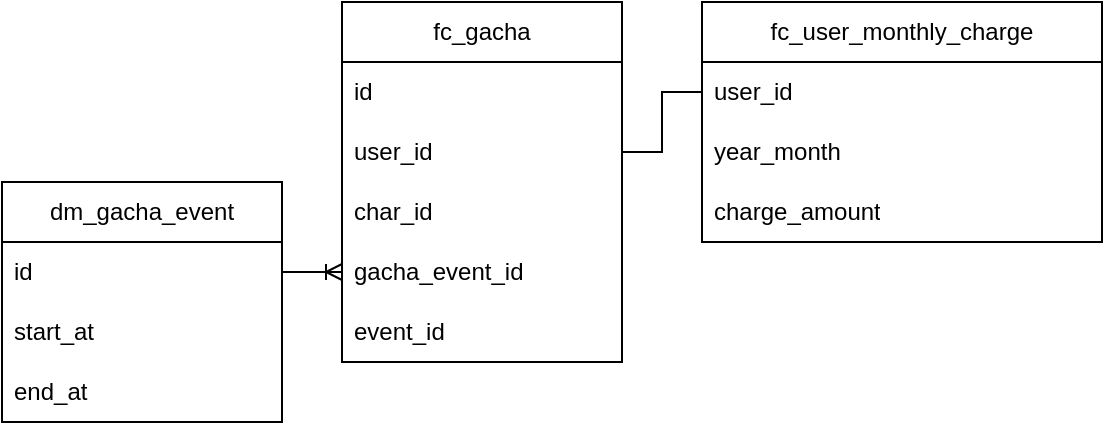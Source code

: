 <mxfile version="21.2.1" type="github">
  <diagram name="ページ1" id="TYfs__017i4241KwC_oX">
    <mxGraphModel dx="933" dy="601" grid="1" gridSize="10" guides="1" tooltips="1" connect="1" arrows="1" fold="1" page="1" pageScale="1" pageWidth="827" pageHeight="1169" math="0" shadow="0">
      <root>
        <mxCell id="0" />
        <mxCell id="1" parent="0" />
        <mxCell id="wIJra_vtqnzY-CF-SDvv-1" value="fc_gacha" style="swimlane;fontStyle=0;childLayout=stackLayout;horizontal=1;startSize=30;horizontalStack=0;resizeParent=1;resizeParentMax=0;resizeLast=0;collapsible=1;marginBottom=0;whiteSpace=wrap;html=1;" vertex="1" parent="1">
          <mxGeometry x="180" y="10" width="140" height="180" as="geometry" />
        </mxCell>
        <mxCell id="wIJra_vtqnzY-CF-SDvv-2" value="id" style="text;strokeColor=none;fillColor=none;align=left;verticalAlign=middle;spacingLeft=4;spacingRight=4;overflow=hidden;points=[[0,0.5],[1,0.5]];portConstraint=eastwest;rotatable=0;whiteSpace=wrap;html=1;" vertex="1" parent="wIJra_vtqnzY-CF-SDvv-1">
          <mxGeometry y="30" width="140" height="30" as="geometry" />
        </mxCell>
        <mxCell id="wIJra_vtqnzY-CF-SDvv-3" value="user_id" style="text;strokeColor=none;fillColor=none;align=left;verticalAlign=middle;spacingLeft=4;spacingRight=4;overflow=hidden;points=[[0,0.5],[1,0.5]];portConstraint=eastwest;rotatable=0;whiteSpace=wrap;html=1;" vertex="1" parent="wIJra_vtqnzY-CF-SDvv-1">
          <mxGeometry y="60" width="140" height="30" as="geometry" />
        </mxCell>
        <mxCell id="wIJra_vtqnzY-CF-SDvv-31" value="char_id" style="text;strokeColor=none;fillColor=none;align=left;verticalAlign=middle;spacingLeft=4;spacingRight=4;overflow=hidden;points=[[0,0.5],[1,0.5]];portConstraint=eastwest;rotatable=0;whiteSpace=wrap;html=1;" vertex="1" parent="wIJra_vtqnzY-CF-SDvv-1">
          <mxGeometry y="90" width="140" height="30" as="geometry" />
        </mxCell>
        <mxCell id="wIJra_vtqnzY-CF-SDvv-4" value="gacha_event_id" style="text;strokeColor=none;fillColor=none;align=left;verticalAlign=middle;spacingLeft=4;spacingRight=4;overflow=hidden;points=[[0,0.5],[1,0.5]];portConstraint=eastwest;rotatable=0;whiteSpace=wrap;html=1;" vertex="1" parent="wIJra_vtqnzY-CF-SDvv-1">
          <mxGeometry y="120" width="140" height="30" as="geometry" />
        </mxCell>
        <mxCell id="wIJra_vtqnzY-CF-SDvv-15" value="event_id" style="text;strokeColor=none;fillColor=none;align=left;verticalAlign=middle;spacingLeft=4;spacingRight=4;overflow=hidden;points=[[0,0.5],[1,0.5]];portConstraint=eastwest;rotatable=0;whiteSpace=wrap;html=1;" vertex="1" parent="wIJra_vtqnzY-CF-SDvv-1">
          <mxGeometry y="150" width="140" height="30" as="geometry" />
        </mxCell>
        <mxCell id="wIJra_vtqnzY-CF-SDvv-5" value="fc_user_monthly_charge" style="swimlane;fontStyle=0;childLayout=stackLayout;horizontal=1;startSize=30;horizontalStack=0;resizeParent=1;resizeParentMax=0;resizeLast=0;collapsible=1;marginBottom=0;whiteSpace=wrap;html=1;" vertex="1" parent="1">
          <mxGeometry x="360" y="10" width="200" height="120" as="geometry">
            <mxRectangle x="490" y="190" width="180" height="30" as="alternateBounds" />
          </mxGeometry>
        </mxCell>
        <mxCell id="wIJra_vtqnzY-CF-SDvv-7" value="user_id" style="text;strokeColor=none;fillColor=none;align=left;verticalAlign=middle;spacingLeft=4;spacingRight=4;overflow=hidden;points=[[0,0.5],[1,0.5]];portConstraint=eastwest;rotatable=0;whiteSpace=wrap;html=1;" vertex="1" parent="wIJra_vtqnzY-CF-SDvv-5">
          <mxGeometry y="30" width="200" height="30" as="geometry" />
        </mxCell>
        <mxCell id="wIJra_vtqnzY-CF-SDvv-23" value="year_month" style="text;strokeColor=none;fillColor=none;align=left;verticalAlign=middle;spacingLeft=4;spacingRight=4;overflow=hidden;points=[[0,0.5],[1,0.5]];portConstraint=eastwest;rotatable=0;whiteSpace=wrap;html=1;" vertex="1" parent="wIJra_vtqnzY-CF-SDvv-5">
          <mxGeometry y="60" width="200" height="30" as="geometry" />
        </mxCell>
        <mxCell id="wIJra_vtqnzY-CF-SDvv-24" value="charge_amount" style="text;strokeColor=none;fillColor=none;align=left;verticalAlign=middle;spacingLeft=4;spacingRight=4;overflow=hidden;points=[[0,0.5],[1,0.5]];portConstraint=eastwest;rotatable=0;whiteSpace=wrap;html=1;" vertex="1" parent="wIJra_vtqnzY-CF-SDvv-5">
          <mxGeometry y="90" width="200" height="30" as="geometry" />
        </mxCell>
        <mxCell id="wIJra_vtqnzY-CF-SDvv-25" style="edgeStyle=orthogonalEdgeStyle;rounded=0;orthogonalLoop=1;jettySize=auto;html=1;exitX=1;exitY=0.5;exitDx=0;exitDy=0;entryX=0;entryY=0.5;entryDx=0;entryDy=0;endArrow=none;endFill=0;" edge="1" parent="1" source="wIJra_vtqnzY-CF-SDvv-3" target="wIJra_vtqnzY-CF-SDvv-7">
          <mxGeometry relative="1" as="geometry" />
        </mxCell>
        <mxCell id="wIJra_vtqnzY-CF-SDvv-26" value="dm_gacha_event" style="swimlane;fontStyle=0;childLayout=stackLayout;horizontal=1;startSize=30;horizontalStack=0;resizeParent=1;resizeParentMax=0;resizeLast=0;collapsible=1;marginBottom=0;whiteSpace=wrap;html=1;" vertex="1" parent="1">
          <mxGeometry x="10" y="100" width="140" height="120" as="geometry" />
        </mxCell>
        <mxCell id="wIJra_vtqnzY-CF-SDvv-27" value="id" style="text;strokeColor=none;fillColor=none;align=left;verticalAlign=middle;spacingLeft=4;spacingRight=4;overflow=hidden;points=[[0,0.5],[1,0.5]];portConstraint=eastwest;rotatable=0;whiteSpace=wrap;html=1;" vertex="1" parent="wIJra_vtqnzY-CF-SDvv-26">
          <mxGeometry y="30" width="140" height="30" as="geometry" />
        </mxCell>
        <mxCell id="wIJra_vtqnzY-CF-SDvv-28" value="start_at" style="text;strokeColor=none;fillColor=none;align=left;verticalAlign=middle;spacingLeft=4;spacingRight=4;overflow=hidden;points=[[0,0.5],[1,0.5]];portConstraint=eastwest;rotatable=0;whiteSpace=wrap;html=1;" vertex="1" parent="wIJra_vtqnzY-CF-SDvv-26">
          <mxGeometry y="60" width="140" height="30" as="geometry" />
        </mxCell>
        <mxCell id="wIJra_vtqnzY-CF-SDvv-29" value="end_at" style="text;strokeColor=none;fillColor=none;align=left;verticalAlign=middle;spacingLeft=4;spacingRight=4;overflow=hidden;points=[[0,0.5],[1,0.5]];portConstraint=eastwest;rotatable=0;whiteSpace=wrap;html=1;" vertex="1" parent="wIJra_vtqnzY-CF-SDvv-26">
          <mxGeometry y="90" width="140" height="30" as="geometry" />
        </mxCell>
        <mxCell id="wIJra_vtqnzY-CF-SDvv-30" style="edgeStyle=orthogonalEdgeStyle;rounded=0;orthogonalLoop=1;jettySize=auto;html=1;exitX=1;exitY=0.5;exitDx=0;exitDy=0;entryX=0;entryY=0.5;entryDx=0;entryDy=0;endArrow=ERoneToMany;endFill=0;" edge="1" parent="1" source="wIJra_vtqnzY-CF-SDvv-27" target="wIJra_vtqnzY-CF-SDvv-4">
          <mxGeometry relative="1" as="geometry">
            <mxPoint x="194" y="115" as="targetPoint" />
          </mxGeometry>
        </mxCell>
      </root>
    </mxGraphModel>
  </diagram>
</mxfile>
